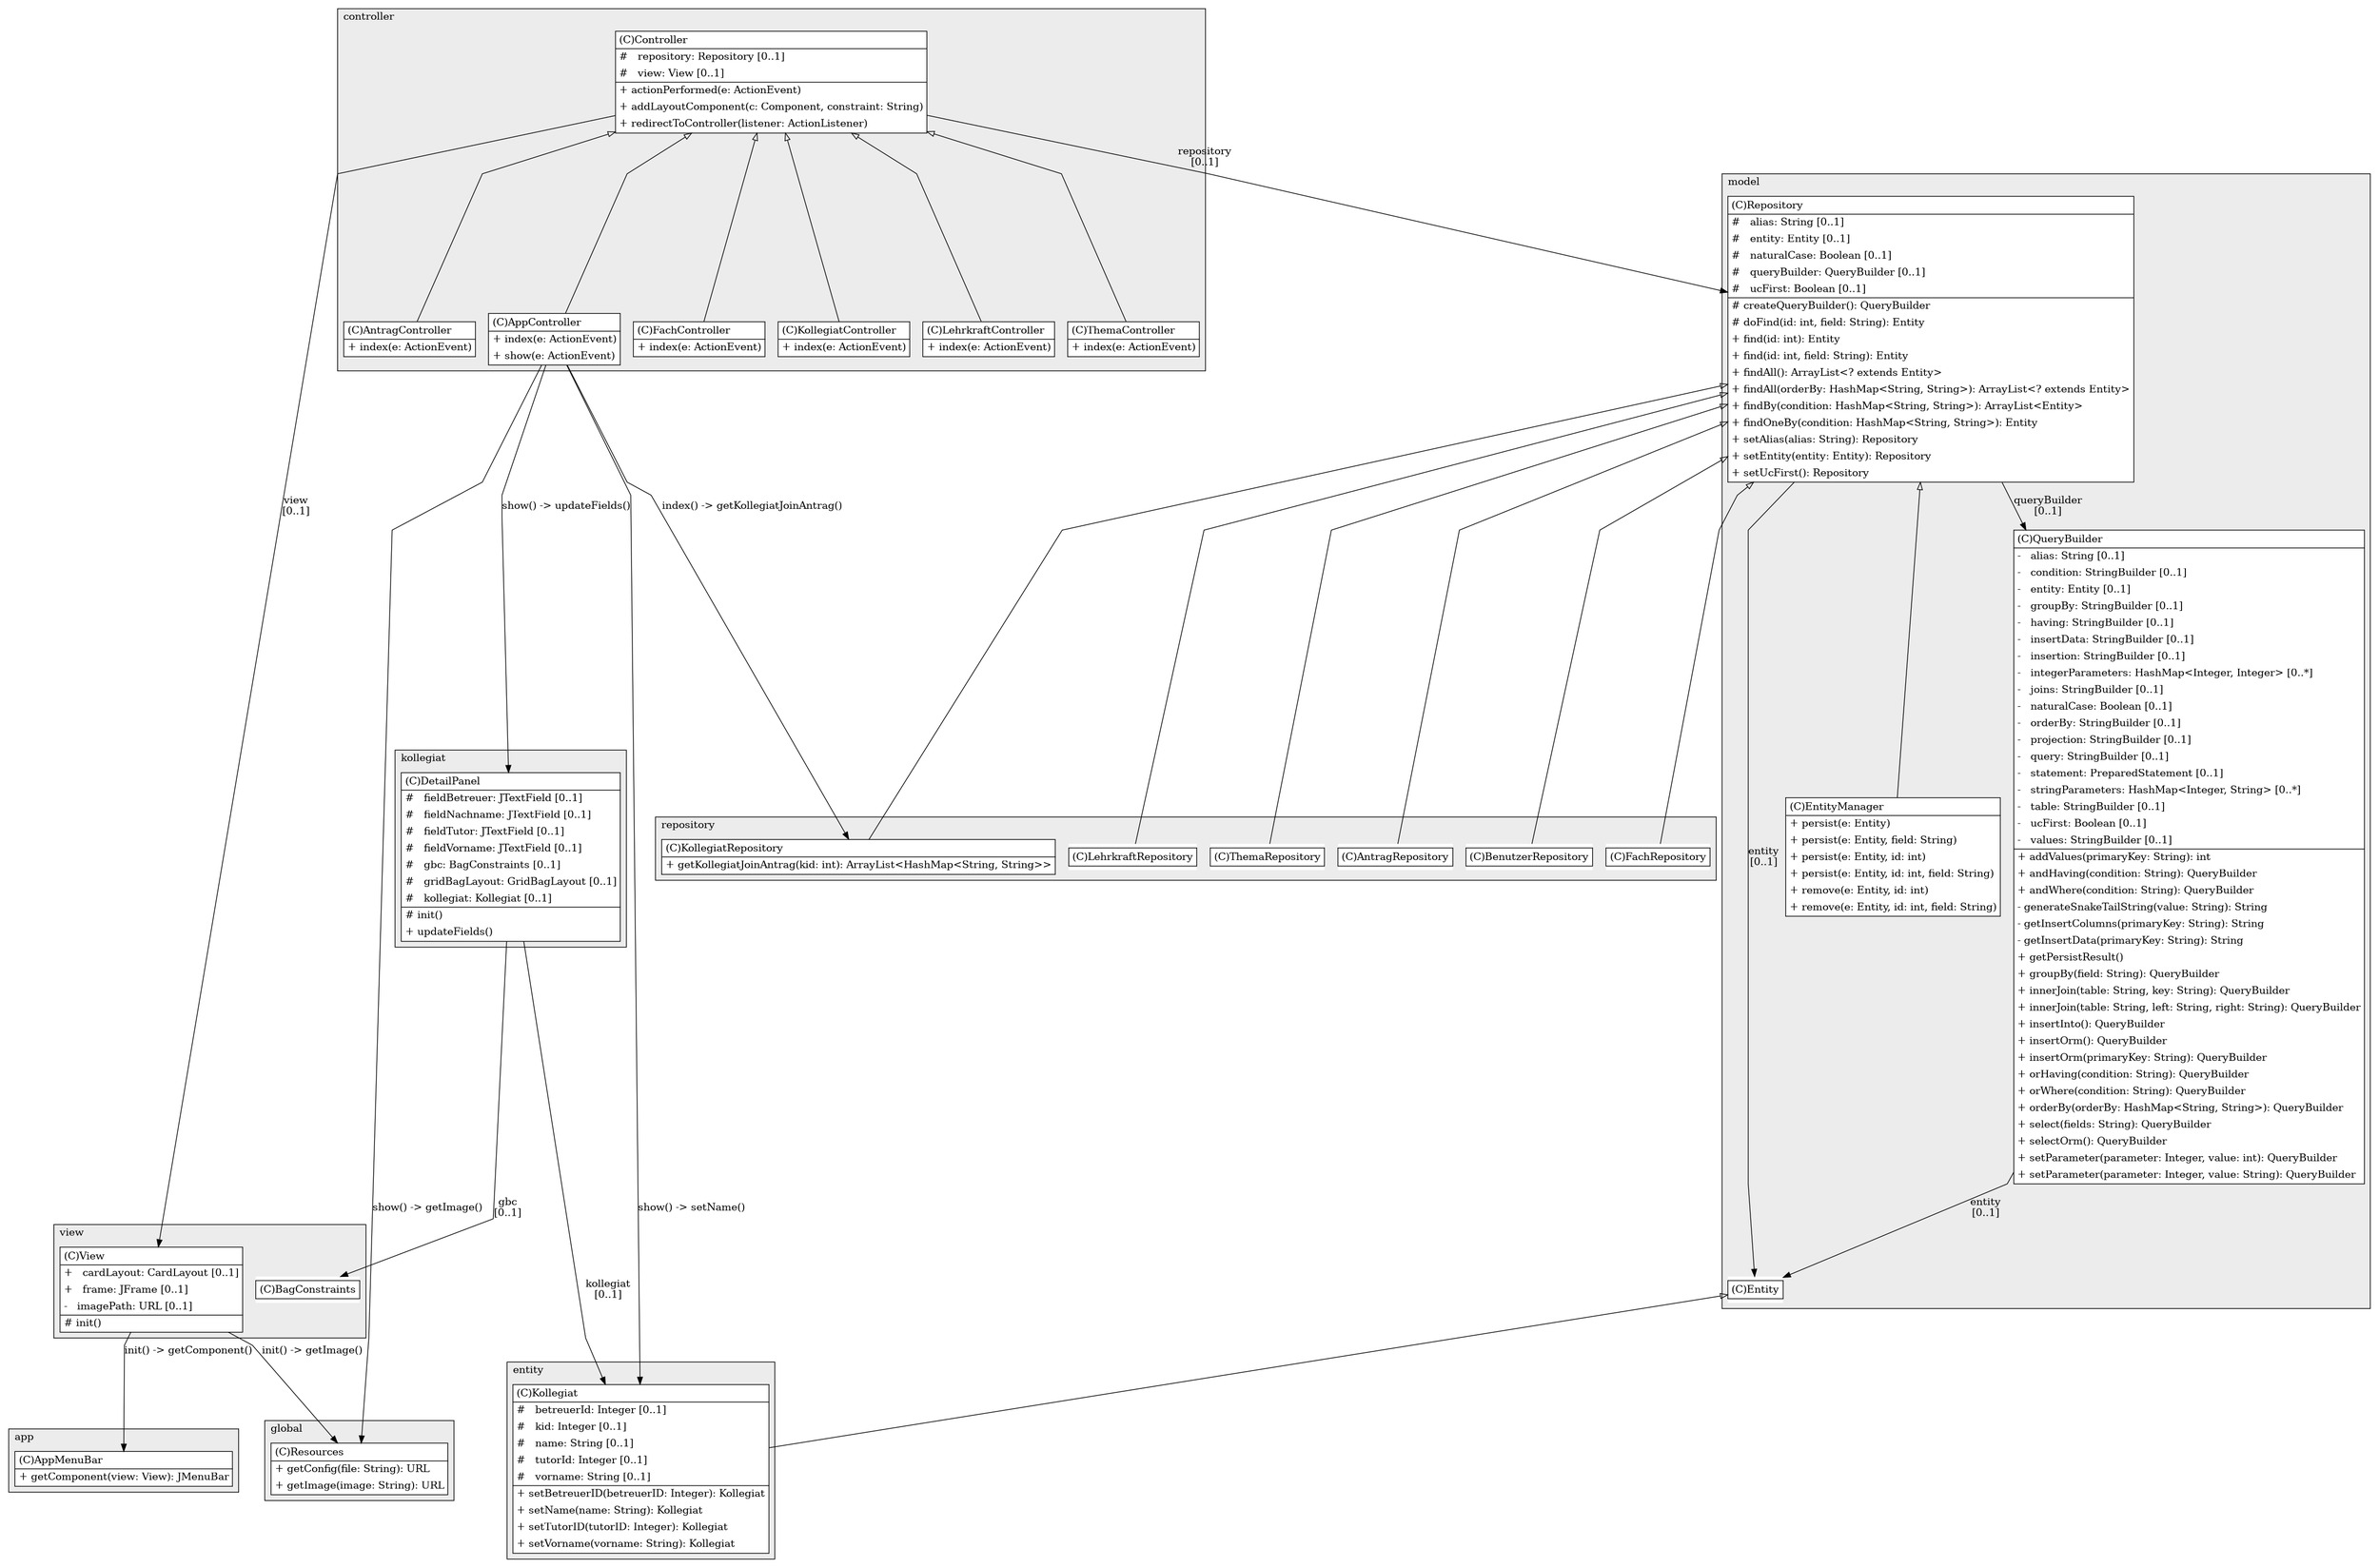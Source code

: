@startuml

/' diagram meta data start
config=StructureConfiguration;
{
  "projectClassification": {
    "searchMode": "OpenProject", // OpenProject, AllProjects
    "includedProjects": "",
    "pathEndKeywords": "*.impl",
    "isClientPath": "",
    "isClientName": "",
    "isTestPath": "",
    "isTestName": "",
    "isMappingPath": "",
    "isMappingName": "",
    "isDataAccessPath": "",
    "isDataAccessName": "",
    "isDataStructurePath": "",
    "isDataStructureName": "",
    "isInterfaceStructuresPath": "",
    "isInterfaceStructuresName": "",
    "isEntryPointPath": "",
    "isEntryPointName": "",
    "treatFinalFieldsAsMandatory": false
  },
  "graphRestriction": {
    "classPackageExcludeFilter": "",
    "classPackageIncludeFilter": "",
    "classNameExcludeFilter": "",
    "classNameIncludeFilter": "",
    "methodNameExcludeFilter": "",
    "methodNameIncludeFilter": "",
    "removeByInheritance": "", // inheritance/annotation based filtering is done in a second step
    "removeByAnnotation": "",
    "removeByClassPackage": "", // cleanup the graph after inheritance/annotation based filtering is done
    "removeByClassName": "",
    "cutMappings": false,
    "cutEnum": true,
    "cutTests": true,
    "cutClient": true,
    "cutDataAccess": false,
    "cutInterfaceStructures": false,
    "cutDataStructures": false,
    "cutGetterAndSetter": true,
    "cutConstructors": true
  },
  "graphTraversal": {
    "forwardDepth": 6,
    "backwardDepth": 6,
    "classPackageExcludeFilter": "",
    "classPackageIncludeFilter": "",
    "classNameExcludeFilter": "",
    "classNameIncludeFilter": "",
    "methodNameExcludeFilter": "",
    "methodNameIncludeFilter": "",
    "hideMappings": false,
    "hideDataStructures": false,
    "hidePrivateMethods": true,
    "hideInterfaceCalls": true, // indirection: implementation -> interface (is hidden) -> implementation
    "onlyShowApplicationEntryPoints": false, // root node is included
    "useMethodCallsForStructureDiagram": "ForwardOnly" // ForwardOnly, BothDirections, No
  },
  "details": {
    "aggregation": "GroupByClass", // ByClass, GroupByClass, None
    "showClassGenericTypes": true,
    "showMethods": true,
    "showMethodParameterNames": true,
    "showMethodParameterTypes": true,
    "showMethodReturnType": true,
    "showPackageLevels": 2,
    "showDetailedClassStructure": true
  },
  "rootClass": "core.controller.Controller",
  "extensionCallbackMethod": "" // qualified.class.name#methodName - signature: public static String method(String)
}
diagram meta data end '/



digraph g {
    rankdir="TB"
    splines=polyline
    

'nodes 
subgraph cluster_104069929 { 
   	label=model
	labeljust=l
	fillcolor="#ececec"
	style=filled
   
   Entity937501722[
	label=<<TABLE BORDER="1" CELLBORDER="0" CELLPADDING="4" CELLSPACING="0">
<TR><TD ALIGN="LEFT" >(C)Entity</TD></TR>
</TABLE>>
	style=filled
	margin=0
	shape=plaintext
	fillcolor="#FFFFFF"
];

EntityManager937501722[
	label=<<TABLE BORDER="1" CELLBORDER="0" CELLPADDING="4" CELLSPACING="0">
<TR><TD ALIGN="LEFT" >(C)EntityManager</TD></TR>
<HR/>
<TR><TD ALIGN="LEFT" >+ persist(e: Entity)</TD></TR>
<TR><TD ALIGN="LEFT" >+ persist(e: Entity, field: String)</TD></TR>
<TR><TD ALIGN="LEFT" >+ persist(e: Entity, id: int)</TD></TR>
<TR><TD ALIGN="LEFT" >+ persist(e: Entity, id: int, field: String)</TD></TR>
<TR><TD ALIGN="LEFT" >+ remove(e: Entity, id: int)</TD></TR>
<TR><TD ALIGN="LEFT" >+ remove(e: Entity, id: int, field: String)</TD></TR>
</TABLE>>
	style=filled
	margin=0
	shape=plaintext
	fillcolor="#FFFFFF"
];

QueryBuilder937501722[
	label=<<TABLE BORDER="1" CELLBORDER="0" CELLPADDING="4" CELLSPACING="0">
<TR><TD ALIGN="LEFT" >(C)QueryBuilder</TD></TR>
<HR/>
<TR><TD ALIGN="LEFT" >-   alias: String [0..1]</TD></TR>
<TR><TD ALIGN="LEFT" >-   condition: StringBuilder [0..1]</TD></TR>
<TR><TD ALIGN="LEFT" >-   entity: Entity [0..1]</TD></TR>
<TR><TD ALIGN="LEFT" >-   groupBy: StringBuilder [0..1]</TD></TR>
<TR><TD ALIGN="LEFT" >-   having: StringBuilder [0..1]</TD></TR>
<TR><TD ALIGN="LEFT" >-   insertData: StringBuilder [0..1]</TD></TR>
<TR><TD ALIGN="LEFT" >-   insertion: StringBuilder [0..1]</TD></TR>
<TR><TD ALIGN="LEFT" >-   integerParameters: HashMap&lt;Integer, Integer&gt; [0..*]</TD></TR>
<TR><TD ALIGN="LEFT" >-   joins: StringBuilder [0..1]</TD></TR>
<TR><TD ALIGN="LEFT" >-   naturalCase: Boolean [0..1]</TD></TR>
<TR><TD ALIGN="LEFT" >-   orderBy: StringBuilder [0..1]</TD></TR>
<TR><TD ALIGN="LEFT" >-   projection: StringBuilder [0..1]</TD></TR>
<TR><TD ALIGN="LEFT" >-   query: StringBuilder [0..1]</TD></TR>
<TR><TD ALIGN="LEFT" >-   statement: PreparedStatement [0..1]</TD></TR>
<TR><TD ALIGN="LEFT" >-   stringParameters: HashMap&lt;Integer, String&gt; [0..*]</TD></TR>
<TR><TD ALIGN="LEFT" >-   table: StringBuilder [0..1]</TD></TR>
<TR><TD ALIGN="LEFT" >-   ucFirst: Boolean [0..1]</TD></TR>
<TR><TD ALIGN="LEFT" >-   values: StringBuilder [0..1]</TD></TR>
<HR/>
<TR><TD ALIGN="LEFT" >+ addValues(primaryKey: String): int</TD></TR>
<TR><TD ALIGN="LEFT" >+ andHaving(condition: String): QueryBuilder</TD></TR>
<TR><TD ALIGN="LEFT" >+ andWhere(condition: String): QueryBuilder</TD></TR>
<TR><TD ALIGN="LEFT" >- generateSnakeTailString(value: String): String</TD></TR>
<TR><TD ALIGN="LEFT" >- getInsertColumns(primaryKey: String): String</TD></TR>
<TR><TD ALIGN="LEFT" >- getInsertData(primaryKey: String): String</TD></TR>
<TR><TD ALIGN="LEFT" >+ getPersistResult()</TD></TR>
<TR><TD ALIGN="LEFT" >+ groupBy(field: String): QueryBuilder</TD></TR>
<TR><TD ALIGN="LEFT" >+ innerJoin(table: String, key: String): QueryBuilder</TD></TR>
<TR><TD ALIGN="LEFT" >+ innerJoin(table: String, left: String, right: String): QueryBuilder</TD></TR>
<TR><TD ALIGN="LEFT" >+ insertInto(): QueryBuilder</TD></TR>
<TR><TD ALIGN="LEFT" >+ insertOrm(): QueryBuilder</TD></TR>
<TR><TD ALIGN="LEFT" >+ insertOrm(primaryKey: String): QueryBuilder</TD></TR>
<TR><TD ALIGN="LEFT" >+ orHaving(condition: String): QueryBuilder</TD></TR>
<TR><TD ALIGN="LEFT" >+ orWhere(condition: String): QueryBuilder</TD></TR>
<TR><TD ALIGN="LEFT" >+ orderBy(orderBy: HashMap&lt;String, String&gt;): QueryBuilder</TD></TR>
<TR><TD ALIGN="LEFT" >+ select(fields: String): QueryBuilder</TD></TR>
<TR><TD ALIGN="LEFT" >+ selectOrm(): QueryBuilder</TD></TR>
<TR><TD ALIGN="LEFT" >+ setParameter(parameter: Integer, value: int): QueryBuilder</TD></TR>
<TR><TD ALIGN="LEFT" >+ setParameter(parameter: Integer, value: String): QueryBuilder</TD></TR>
</TABLE>>
	style=filled
	margin=0
	shape=plaintext
	fillcolor="#FFFFFF"
];

Repository937501722[
	label=<<TABLE BORDER="1" CELLBORDER="0" CELLPADDING="4" CELLSPACING="0">
<TR><TD ALIGN="LEFT" >(C)Repository</TD></TR>
<HR/>
<TR><TD ALIGN="LEFT" >#   alias: String [0..1]</TD></TR>
<TR><TD ALIGN="LEFT" >#   entity: Entity [0..1]</TD></TR>
<TR><TD ALIGN="LEFT" >#   naturalCase: Boolean [0..1]</TD></TR>
<TR><TD ALIGN="LEFT" >#   queryBuilder: QueryBuilder [0..1]</TD></TR>
<TR><TD ALIGN="LEFT" >#   ucFirst: Boolean [0..1]</TD></TR>
<HR/>
<TR><TD ALIGN="LEFT" ># createQueryBuilder(): QueryBuilder</TD></TR>
<TR><TD ALIGN="LEFT" ># doFind(id: int, field: String): Entity</TD></TR>
<TR><TD ALIGN="LEFT" >+ find(id: int): Entity</TD></TR>
<TR><TD ALIGN="LEFT" >+ find(id: int, field: String): Entity</TD></TR>
<TR><TD ALIGN="LEFT" >+ findAll(): ArrayList&lt;? extends Entity&gt;</TD></TR>
<TR><TD ALIGN="LEFT" >+ findAll(orderBy: HashMap&lt;String, String&gt;): ArrayList&lt;? extends Entity&gt;</TD></TR>
<TR><TD ALIGN="LEFT" >+ findBy(condition: HashMap&lt;String, String&gt;): ArrayList&lt;Entity&gt;</TD></TR>
<TR><TD ALIGN="LEFT" >+ findOneBy(condition: HashMap&lt;String, String&gt;): Entity</TD></TR>
<TR><TD ALIGN="LEFT" >+ setAlias(alias: String): Repository</TD></TR>
<TR><TD ALIGN="LEFT" >+ setEntity(entity: Entity): Repository</TD></TR>
<TR><TD ALIGN="LEFT" >+ setUcFirst(): Repository</TD></TR>
</TABLE>>
	style=filled
	margin=0
	shape=plaintext
	fillcolor="#FFFFFF"
];
} 

subgraph cluster_1243020381 { 
   	label=global
	labeljust=l
	fillcolor="#ececec"
	style=filled
   
   Resources1176438574[
	label=<<TABLE BORDER="1" CELLBORDER="0" CELLPADDING="4" CELLSPACING="0">
<TR><TD ALIGN="LEFT" >(C)Resources</TD></TR>
<HR/>
<TR><TD ALIGN="LEFT" >+ getConfig(file: String): URL</TD></TR>
<TR><TD ALIGN="LEFT" >+ getImage(image: String): URL</TD></TR>
</TABLE>>
	style=filled
	margin=0
	shape=plaintext
	fillcolor="#FFFFFF"
];
} 

subgraph cluster_1298275357 { 
   	label=entity
	labeljust=l
	fillcolor="#ececec"
	style=filled
   
   Kollegiat1298275357[
	label=<<TABLE BORDER="1" CELLBORDER="0" CELLPADDING="4" CELLSPACING="0">
<TR><TD ALIGN="LEFT" >(C)Kollegiat</TD></TR>
<HR/>
<TR><TD ALIGN="LEFT" >#   betreuerId: Integer [0..1]</TD></TR>
<TR><TD ALIGN="LEFT" >#   kid: Integer [0..1]</TD></TR>
<TR><TD ALIGN="LEFT" >#   name: String [0..1]</TD></TR>
<TR><TD ALIGN="LEFT" >#   tutorId: Integer [0..1]</TD></TR>
<TR><TD ALIGN="LEFT" >#   vorname: String [0..1]</TD></TR>
<HR/>
<TR><TD ALIGN="LEFT" >+ setBetreuerID(betreuerID: Integer): Kollegiat</TD></TR>
<TR><TD ALIGN="LEFT" >+ setName(name: String): Kollegiat</TD></TR>
<TR><TD ALIGN="LEFT" >+ setTutorID(tutorID: Integer): Kollegiat</TD></TR>
<TR><TD ALIGN="LEFT" >+ setVorname(vorname: String): Kollegiat</TD></TR>
</TABLE>>
	style=filled
	margin=0
	shape=plaintext
	fillcolor="#FFFFFF"
];
} 

subgraph cluster_1950800714 { 
   	label=repository
	labeljust=l
	fillcolor="#ececec"
	style=filled
   
   AntragRepository1950800714[
	label=<<TABLE BORDER="1" CELLBORDER="0" CELLPADDING="4" CELLSPACING="0">
<TR><TD ALIGN="LEFT" >(C)AntragRepository</TD></TR>
</TABLE>>
	style=filled
	margin=0
	shape=plaintext
	fillcolor="#FFFFFF"
];

BenutzerRepository1950800714[
	label=<<TABLE BORDER="1" CELLBORDER="0" CELLPADDING="4" CELLSPACING="0">
<TR><TD ALIGN="LEFT" >(C)BenutzerRepository</TD></TR>
</TABLE>>
	style=filled
	margin=0
	shape=plaintext
	fillcolor="#FFFFFF"
];

FachRepository1950800714[
	label=<<TABLE BORDER="1" CELLBORDER="0" CELLPADDING="4" CELLSPACING="0">
<TR><TD ALIGN="LEFT" >(C)FachRepository</TD></TR>
</TABLE>>
	style=filled
	margin=0
	shape=plaintext
	fillcolor="#FFFFFF"
];

KollegiatRepository1950800714[
	label=<<TABLE BORDER="1" CELLBORDER="0" CELLPADDING="4" CELLSPACING="0">
<TR><TD ALIGN="LEFT" >(C)KollegiatRepository</TD></TR>
<HR/>
<TR><TD ALIGN="LEFT" >+ getKollegiatJoinAntrag(kid: int): ArrayList&lt;HashMap&lt;String, String&gt;&gt;</TD></TR>
</TABLE>>
	style=filled
	margin=0
	shape=plaintext
	fillcolor="#FFFFFF"
];

LehrkraftRepository1950800714[
	label=<<TABLE BORDER="1" CELLBORDER="0" CELLPADDING="4" CELLSPACING="0">
<TR><TD ALIGN="LEFT" >(C)LehrkraftRepository</TD></TR>
</TABLE>>
	style=filled
	margin=0
	shape=plaintext
	fillcolor="#FFFFFF"
];

ThemaRepository1950800714[
	label=<<TABLE BORDER="1" CELLBORDER="0" CELLPADDING="4" CELLSPACING="0">
<TR><TD ALIGN="LEFT" >(C)ThemaRepository</TD></TR>
</TABLE>>
	style=filled
	margin=0
	shape=plaintext
	fillcolor="#FFFFFF"
];
} 

subgraph cluster_308865814 { 
   	label=kollegiat
	labeljust=l
	fillcolor="#ececec"
	style=filled
   
   DetailPanel653864717[
	label=<<TABLE BORDER="1" CELLBORDER="0" CELLPADDING="4" CELLSPACING="0">
<TR><TD ALIGN="LEFT" >(C)DetailPanel</TD></TR>
<HR/>
<TR><TD ALIGN="LEFT" >#   fieldBetreuer: JTextField [0..1]</TD></TR>
<TR><TD ALIGN="LEFT" >#   fieldNachname: JTextField [0..1]</TD></TR>
<TR><TD ALIGN="LEFT" >#   fieldTutor: JTextField [0..1]</TD></TR>
<TR><TD ALIGN="LEFT" >#   fieldVorname: JTextField [0..1]</TD></TR>
<TR><TD ALIGN="LEFT" >#   gbc: BagConstraints [0..1]</TD></TR>
<TR><TD ALIGN="LEFT" >#   gridBagLayout: GridBagLayout [0..1]</TD></TR>
<TR><TD ALIGN="LEFT" >#   kollegiat: Kollegiat [0..1]</TD></TR>
<HR/>
<TR><TD ALIGN="LEFT" ># init()</TD></TR>
<TR><TD ALIGN="LEFT" >+ updateFields()</TD></TR>
</TABLE>>
	style=filled
	margin=0
	shape=plaintext
	fillcolor="#FFFFFF"
];
} 

subgraph cluster_3619493 { 
   	label=view
	labeljust=l
	fillcolor="#ececec"
	style=filled
   
   BagConstraints1632063596[
	label=<<TABLE BORDER="1" CELLBORDER="0" CELLPADDING="4" CELLSPACING="0">
<TR><TD ALIGN="LEFT" >(C)BagConstraints</TD></TR>
</TABLE>>
	style=filled
	margin=0
	shape=plaintext
	fillcolor="#FFFFFF"
];

View1632063596[
	label=<<TABLE BORDER="1" CELLBORDER="0" CELLPADDING="4" CELLSPACING="0">
<TR><TD ALIGN="LEFT" >(C)View</TD></TR>
<HR/>
<TR><TD ALIGN="LEFT" >+   cardLayout: CardLayout [0..1]</TD></TR>
<TR><TD ALIGN="LEFT" >+   frame: JFrame [0..1]</TD></TR>
<TR><TD ALIGN="LEFT" >-   imagePath: URL [0..1]</TD></TR>
<HR/>
<TR><TD ALIGN="LEFT" ># init()</TD></TR>
</TABLE>>
	style=filled
	margin=0
	shape=plaintext
	fillcolor="#FFFFFF"
];
} 

subgraph cluster_637428636 { 
   	label=controller
	labeljust=l
	fillcolor="#ececec"
	style=filled
   
   AntragController637428636[
	label=<<TABLE BORDER="1" CELLBORDER="0" CELLPADDING="4" CELLSPACING="0">
<TR><TD ALIGN="LEFT" >(C)AntragController</TD></TR>
<HR/>
<TR><TD ALIGN="LEFT" >+ index(e: ActionEvent)</TD></TR>
</TABLE>>
	style=filled
	margin=0
	shape=plaintext
	fillcolor="#FFFFFF"
];

AppController637428636[
	label=<<TABLE BORDER="1" CELLBORDER="0" CELLPADDING="4" CELLSPACING="0">
<TR><TD ALIGN="LEFT" >(C)AppController</TD></TR>
<HR/>
<TR><TD ALIGN="LEFT" >+ index(e: ActionEvent)</TD></TR>
<TR><TD ALIGN="LEFT" >+ show(e: ActionEvent)</TD></TR>
</TABLE>>
	style=filled
	margin=0
	shape=plaintext
	fillcolor="#FFFFFF"
];

Controller712365749[
	label=<<TABLE BORDER="1" CELLBORDER="0" CELLPADDING="4" CELLSPACING="0">
<TR><TD ALIGN="LEFT" >(C)Controller</TD></TR>
<HR/>
<TR><TD ALIGN="LEFT" >#   repository: Repository [0..1]</TD></TR>
<TR><TD ALIGN="LEFT" >#   view: View [0..1]</TD></TR>
<HR/>
<TR><TD ALIGN="LEFT" >+ actionPerformed(e: ActionEvent)</TD></TR>
<TR><TD ALIGN="LEFT" >+ addLayoutComponent(c: Component, constraint: String)</TD></TR>
<TR><TD ALIGN="LEFT" >+ redirectToController(listener: ActionListener)</TD></TR>
</TABLE>>
	style=filled
	margin=0
	shape=plaintext
	fillcolor="#FFFFFF"
];

FachController637428636[
	label=<<TABLE BORDER="1" CELLBORDER="0" CELLPADDING="4" CELLSPACING="0">
<TR><TD ALIGN="LEFT" >(C)FachController</TD></TR>
<HR/>
<TR><TD ALIGN="LEFT" >+ index(e: ActionEvent)</TD></TR>
</TABLE>>
	style=filled
	margin=0
	shape=plaintext
	fillcolor="#FFFFFF"
];

KollegiatController637428636[
	label=<<TABLE BORDER="1" CELLBORDER="0" CELLPADDING="4" CELLSPACING="0">
<TR><TD ALIGN="LEFT" >(C)KollegiatController</TD></TR>
<HR/>
<TR><TD ALIGN="LEFT" >+ index(e: ActionEvent)</TD></TR>
</TABLE>>
	style=filled
	margin=0
	shape=plaintext
	fillcolor="#FFFFFF"
];

LehrkraftController637428636[
	label=<<TABLE BORDER="1" CELLBORDER="0" CELLPADDING="4" CELLSPACING="0">
<TR><TD ALIGN="LEFT" >(C)LehrkraftController</TD></TR>
<HR/>
<TR><TD ALIGN="LEFT" >+ index(e: ActionEvent)</TD></TR>
</TABLE>>
	style=filled
	margin=0
	shape=plaintext
	fillcolor="#FFFFFF"
];

ThemaController637428636[
	label=<<TABLE BORDER="1" CELLBORDER="0" CELLPADDING="4" CELLSPACING="0">
<TR><TD ALIGN="LEFT" >(C)ThemaController</TD></TR>
<HR/>
<TR><TD ALIGN="LEFT" >+ index(e: ActionEvent)</TD></TR>
</TABLE>>
	style=filled
	margin=0
	shape=plaintext
	fillcolor="#FFFFFF"
];
} 

subgraph cluster_96801 { 
   	label=app
	labeljust=l
	fillcolor="#ececec"
	style=filled
   
   AppMenuBar1194705752[
	label=<<TABLE BORDER="1" CELLBORDER="0" CELLPADDING="4" CELLSPACING="0">
<TR><TD ALIGN="LEFT" >(C)AppMenuBar</TD></TR>
<HR/>
<TR><TD ALIGN="LEFT" >+ getComponent(view: View): JMenuBar</TD></TR>
</TABLE>>
	style=filled
	margin=0
	shape=plaintext
	fillcolor="#FFFFFF"
];
} 

'edges    
AppController637428636 -> DetailPanel653864717[label="show() -> updateFields()"];
AppController637428636 -> Kollegiat1298275357[label="show() -> setName()"];
AppController637428636 -> KollegiatRepository1950800714[label="index() -> getKollegiatJoinAntrag()"];
AppController637428636 -> Resources1176438574[label="show() -> getImage()"];
Controller712365749 -> AntragController637428636[arrowhead=none, arrowtail=empty, dir=both];
Controller712365749 -> AppController637428636[arrowhead=none, arrowtail=empty, dir=both];
Controller712365749 -> FachController637428636[arrowhead=none, arrowtail=empty, dir=both];
Controller712365749 -> KollegiatController637428636[arrowhead=none, arrowtail=empty, dir=both];
Controller712365749 -> LehrkraftController637428636[arrowhead=none, arrowtail=empty, dir=both];
Controller712365749 -> Repository937501722[label="repository
[0..1]"];
Controller712365749 -> ThemaController637428636[arrowhead=none, arrowtail=empty, dir=both];
Controller712365749 -> View1632063596[label="view
[0..1]"];
DetailPanel653864717 -> BagConstraints1632063596[label="gbc
[0..1]"];
DetailPanel653864717 -> Kollegiat1298275357[label="kollegiat
[0..1]"];
Entity937501722 -> Kollegiat1298275357[arrowhead=none, arrowtail=empty, dir=both];
QueryBuilder937501722 -> Entity937501722[label="entity
[0..1]"];
Repository937501722 -> AntragRepository1950800714[arrowhead=none, arrowtail=empty, dir=both];
Repository937501722 -> BenutzerRepository1950800714[arrowhead=none, arrowtail=empty, dir=both];
Repository937501722 -> Entity937501722[label="entity
[0..1]"];
Repository937501722 -> EntityManager937501722[arrowhead=none, arrowtail=empty, dir=both];
Repository937501722 -> FachRepository1950800714[arrowhead=none, arrowtail=empty, dir=both];
Repository937501722 -> KollegiatRepository1950800714[arrowhead=none, arrowtail=empty, dir=both];
Repository937501722 -> LehrkraftRepository1950800714[arrowhead=none, arrowtail=empty, dir=both];
Repository937501722 -> QueryBuilder937501722[label="queryBuilder
[0..1]"];
Repository937501722 -> ThemaRepository1950800714[arrowhead=none, arrowtail=empty, dir=both];
View1632063596 -> AppMenuBar1194705752[label="init() -> getComponent()"];
View1632063596 -> Resources1176438574[label="init() -> getImage()"];
    
}
@enduml